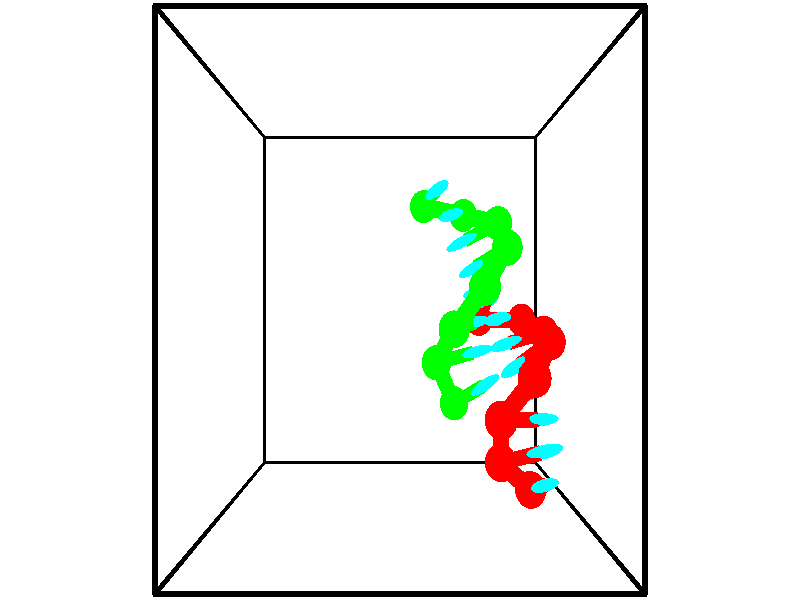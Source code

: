 // switches for output
#declare DRAW_BASES = 1; // possible values are 0, 1; only relevant for DNA ribbons
#declare DRAW_BASES_TYPE = 3; // possible values are 1, 2, 3; only relevant for DNA ribbons
#declare DRAW_FOG = 0; // set to 1 to enable fog

#include "colors.inc"

#include "transforms.inc"
background { rgb <1, 1, 1>}

#default {
   normal{
       ripples 0.25
       frequency 0.20
       turbulence 0.2
       lambda 5
   }
	finish {
		phong 0.1
		phong_size 40.
	}
}

// original window dimensions: 1024x640


// camera settings

camera {
	sky <-0, 1, 0>
	up <-0, 1, 0>
	right 1.6 * <1, 0, 0>
	location <2.5, 2.5, 11.1562>
	look_at <2.5, 2.5, 2.5>
	direction <0, 0, -8.6562>
	angle 67.0682
}


# declare cpy_camera_pos = <2.5, 2.5, 11.1562>;
# if (DRAW_FOG = 1)
fog {
	fog_type 2
	up vnormalize(cpy_camera_pos)
	color rgbt<1,1,1,0.3>
	distance 1e-5
	fog_alt 3e-3
	fog_offset 4
}
# end


// LIGHTS

# declare lum = 6;
global_settings {
	ambient_light rgb lum * <0.05, 0.05, 0.05>
	max_trace_level 15
}# declare cpy_direct_light_amount = 0.25;
light_source
{	1000 * <-1, -1, 1>,
	rgb lum * cpy_direct_light_amount
	parallel
}

light_source
{	1000 * <1, 1, -1>,
	rgb lum * cpy_direct_light_amount
	parallel
}

// strand 0

// nucleotide -1

// particle -1
sphere {
	<4.642676, -0.097206, 1.246478> 0.250000
	pigment { color rgbt <1,0,0,0> }
	no_shadow
}
cylinder {
	<4.685425, 0.032471, 1.622452>,  <4.711074, 0.110277, 1.848036>, 0.100000
	pigment { color rgbt <1,0,0,0> }
	no_shadow
}
cylinder {
	<4.685425, 0.032471, 1.622452>,  <4.642676, -0.097206, 1.246478>, 0.100000
	pigment { color rgbt <1,0,0,0> }
	no_shadow
}

// particle -1
sphere {
	<4.685425, 0.032471, 1.622452> 0.100000
	pigment { color rgbt <1,0,0,0> }
	no_shadow
}
sphere {
	0, 1
	scale<0.080000,0.200000,0.300000>
	matrix <-0.206667, 0.931945, -0.297938,
		-0.972557, -0.162413, 0.166598,
		0.106872, 0.324192, 0.939935,
		4.717486, 0.129728, 1.904432>
	pigment { color rgbt <0,1,1,0> }
	no_shadow
}
cylinder {
	<4.105559, 0.336462, 1.538455>,  <4.642676, -0.097206, 1.246478>, 0.130000
	pigment { color rgbt <1,0,0,0> }
	no_shadow
}

// nucleotide -1

// particle -1
sphere {
	<4.105559, 0.336462, 1.538455> 0.250000
	pigment { color rgbt <1,0,0,0> }
	no_shadow
}
cylinder {
	<4.469391, 0.445587, 1.663826>,  <4.687690, 0.511062, 1.739049>, 0.100000
	pigment { color rgbt <1,0,0,0> }
	no_shadow
}
cylinder {
	<4.469391, 0.445587, 1.663826>,  <4.105559, 0.336462, 1.538455>, 0.100000
	pigment { color rgbt <1,0,0,0> }
	no_shadow
}

// particle -1
sphere {
	<4.469391, 0.445587, 1.663826> 0.100000
	pigment { color rgbt <1,0,0,0> }
	no_shadow
}
sphere {
	0, 1
	scale<0.080000,0.200000,0.300000>
	matrix <-0.121971, 0.896352, -0.426235,
		-0.397224, 0.349466, 0.848579,
		0.909580, 0.272813, 0.313427,
		4.742265, 0.527431, 1.757854>
	pigment { color rgbt <0,1,1,0> }
	no_shadow
}
cylinder {
	<4.058855, 0.951953, 1.847404>,  <4.105559, 0.336462, 1.538455>, 0.130000
	pigment { color rgbt <1,0,0,0> }
	no_shadow
}

// nucleotide -1

// particle -1
sphere {
	<4.058855, 0.951953, 1.847404> 0.250000
	pigment { color rgbt <1,0,0,0> }
	no_shadow
}
cylinder {
	<4.437653, 0.936661, 1.719818>,  <4.664931, 0.927485, 1.643267>, 0.100000
	pigment { color rgbt <1,0,0,0> }
	no_shadow
}
cylinder {
	<4.437653, 0.936661, 1.719818>,  <4.058855, 0.951953, 1.847404>, 0.100000
	pigment { color rgbt <1,0,0,0> }
	no_shadow
}

// particle -1
sphere {
	<4.437653, 0.936661, 1.719818> 0.100000
	pigment { color rgbt <1,0,0,0> }
	no_shadow
}
sphere {
	0, 1
	scale<0.080000,0.200000,0.300000>
	matrix <-0.054731, 0.959177, -0.277462,
		0.316550, 0.280212, 0.906244,
		0.946996, -0.038230, -0.318964,
		4.721751, 0.925192, 1.624129>
	pigment { color rgbt <0,1,1,0> }
	no_shadow
}
cylinder {
	<4.556879, 1.504267, 1.938314>,  <4.058855, 0.951953, 1.847404>, 0.130000
	pigment { color rgbt <1,0,0,0> }
	no_shadow
}

// nucleotide -1

// particle -1
sphere {
	<4.556879, 1.504267, 1.938314> 0.250000
	pigment { color rgbt <1,0,0,0> }
	no_shadow
}
cylinder {
	<4.592545, 1.350388, 1.570824>,  <4.613944, 1.258060, 1.350329>, 0.100000
	pigment { color rgbt <1,0,0,0> }
	no_shadow
}
cylinder {
	<4.592545, 1.350388, 1.570824>,  <4.556879, 1.504267, 1.938314>, 0.100000
	pigment { color rgbt <1,0,0,0> }
	no_shadow
}

// particle -1
sphere {
	<4.592545, 1.350388, 1.570824> 0.100000
	pigment { color rgbt <1,0,0,0> }
	no_shadow
}
sphere {
	0, 1
	scale<0.080000,0.200000,0.300000>
	matrix <-0.284914, 0.874005, -0.393623,
		0.954397, 0.296855, -0.031676,
		0.089165, -0.384698, -0.918726,
		4.619294, 1.234978, 1.295206>
	pigment { color rgbt <0,1,1,0> }
	no_shadow
}
cylinder {
	<4.920879, 1.935054, 1.396297>,  <4.556879, 1.504267, 1.938314>, 0.130000
	pigment { color rgbt <1,0,0,0> }
	no_shadow
}

// nucleotide -1

// particle -1
sphere {
	<4.920879, 1.935054, 1.396297> 0.250000
	pigment { color rgbt <1,0,0,0> }
	no_shadow
}
cylinder {
	<4.649399, 1.724106, 1.191849>,  <4.486510, 1.597537, 1.069180>, 0.100000
	pigment { color rgbt <1,0,0,0> }
	no_shadow
}
cylinder {
	<4.649399, 1.724106, 1.191849>,  <4.920879, 1.935054, 1.396297>, 0.100000
	pigment { color rgbt <1,0,0,0> }
	no_shadow
}

// particle -1
sphere {
	<4.649399, 1.724106, 1.191849> 0.100000
	pigment { color rgbt <1,0,0,0> }
	no_shadow
}
sphere {
	0, 1
	scale<0.080000,0.200000,0.300000>
	matrix <-0.338728, 0.842296, -0.419286,
		0.651634, -0.111439, -0.750302,
		-0.678701, -0.527370, -0.511121,
		4.445788, 1.565895, 1.038512>
	pigment { color rgbt <0,1,1,0> }
	no_shadow
}
cylinder {
	<5.004461, 2.022082, 0.625170>,  <4.920879, 1.935054, 1.396297>, 0.130000
	pigment { color rgbt <1,0,0,0> }
	no_shadow
}

// nucleotide -1

// particle -1
sphere {
	<5.004461, 2.022082, 0.625170> 0.250000
	pigment { color rgbt <1,0,0,0> }
	no_shadow
}
cylinder {
	<4.621216, 1.934937, 0.699524>,  <4.391269, 1.882649, 0.744137>, 0.100000
	pigment { color rgbt <1,0,0,0> }
	no_shadow
}
cylinder {
	<4.621216, 1.934937, 0.699524>,  <5.004461, 2.022082, 0.625170>, 0.100000
	pigment { color rgbt <1,0,0,0> }
	no_shadow
}

// particle -1
sphere {
	<4.621216, 1.934937, 0.699524> 0.100000
	pigment { color rgbt <1,0,0,0> }
	no_shadow
}
sphere {
	0, 1
	scale<0.080000,0.200000,0.300000>
	matrix <-0.263389, 0.925181, -0.273250,
		-0.112447, -0.310765, -0.943812,
		-0.958113, -0.217864, 0.185886,
		4.333782, 1.869577, 0.755290>
	pigment { color rgbt <0,1,1,0> }
	no_shadow
}
cylinder {
	<4.743091, 2.192840, -0.003275>,  <5.004461, 2.022082, 0.625170>, 0.130000
	pigment { color rgbt <1,0,0,0> }
	no_shadow
}

// nucleotide -1

// particle -1
sphere {
	<4.743091, 2.192840, -0.003275> 0.250000
	pigment { color rgbt <1,0,0,0> }
	no_shadow
}
cylinder {
	<4.451538, 2.206482, 0.270241>,  <4.276606, 2.214667, 0.434350>, 0.100000
	pigment { color rgbt <1,0,0,0> }
	no_shadow
}
cylinder {
	<4.451538, 2.206482, 0.270241>,  <4.743091, 2.192840, -0.003275>, 0.100000
	pigment { color rgbt <1,0,0,0> }
	no_shadow
}

// particle -1
sphere {
	<4.451538, 2.206482, 0.270241> 0.100000
	pigment { color rgbt <1,0,0,0> }
	no_shadow
}
sphere {
	0, 1
	scale<0.080000,0.200000,0.300000>
	matrix <-0.245068, 0.919583, -0.307097,
		-0.639274, -0.391413, -0.661910,
		-0.728883, 0.034106, 0.683788,
		4.232873, 2.216714, 0.475377>
	pigment { color rgbt <0,1,1,0> }
	no_shadow
}
cylinder {
	<3.994059, 2.181168, -0.295712>,  <4.743091, 2.192840, -0.003275>, 0.130000
	pigment { color rgbt <1,0,0,0> }
	no_shadow
}

// nucleotide -1

// particle -1
sphere {
	<3.994059, 2.181168, -0.295712> 0.250000
	pigment { color rgbt <1,0,0,0> }
	no_shadow
}
cylinder {
	<4.046112, 2.377365, 0.048958>,  <4.077344, 2.495083, 0.255760>, 0.100000
	pigment { color rgbt <1,0,0,0> }
	no_shadow
}
cylinder {
	<4.046112, 2.377365, 0.048958>,  <3.994059, 2.181168, -0.295712>, 0.100000
	pigment { color rgbt <1,0,0,0> }
	no_shadow
}

// particle -1
sphere {
	<4.046112, 2.377365, 0.048958> 0.100000
	pigment { color rgbt <1,0,0,0> }
	no_shadow
}
sphere {
	0, 1
	scale<0.080000,0.200000,0.300000>
	matrix <-0.197679, 0.864452, -0.462219,
		-0.971591, -0.110185, 0.209453,
		0.130133, 0.490492, 0.861674,
		4.085152, 2.524513, 0.307460>
	pigment { color rgbt <0,1,1,0> }
	no_shadow
}
// strand 1

// nucleotide -1

// particle -1
sphere {
	<2.933144, 3.931803, 0.057333> 0.250000
	pigment { color rgbt <0,1,0,0> }
	no_shadow
}
cylinder {
	<3.050629, 4.018494, 0.429733>,  <3.121119, 4.070508, 0.653174>, 0.100000
	pigment { color rgbt <0,1,0,0> }
	no_shadow
}
cylinder {
	<3.050629, 4.018494, 0.429733>,  <2.933144, 3.931803, 0.057333>, 0.100000
	pigment { color rgbt <0,1,0,0> }
	no_shadow
}

// particle -1
sphere {
	<3.050629, 4.018494, 0.429733> 0.100000
	pigment { color rgbt <0,1,0,0> }
	no_shadow
}
sphere {
	0, 1
	scale<0.080000,0.200000,0.300000>
	matrix <0.434799, -0.897661, 0.071794,
		0.851283, 0.383711, -0.357886,
		0.293712, 0.216725, 0.931001,
		3.138742, 4.083511, 0.709034>
	pigment { color rgbt <0,1,1,0> }
	no_shadow
}
cylinder {
	<3.662273, 3.794454, 0.071347>,  <2.933144, 3.931803, 0.057333>, 0.130000
	pigment { color rgbt <0,1,0,0> }
	no_shadow
}

// nucleotide -1

// particle -1
sphere {
	<3.662273, 3.794454, 0.071347> 0.250000
	pigment { color rgbt <0,1,0,0> }
	no_shadow
}
cylinder {
	<3.503674, 3.754547, 0.436386>,  <3.408514, 3.730603, 0.655410>, 0.100000
	pigment { color rgbt <0,1,0,0> }
	no_shadow
}
cylinder {
	<3.503674, 3.754547, 0.436386>,  <3.662273, 3.794454, 0.071347>, 0.100000
	pigment { color rgbt <0,1,0,0> }
	no_shadow
}

// particle -1
sphere {
	<3.503674, 3.754547, 0.436386> 0.100000
	pigment { color rgbt <0,1,0,0> }
	no_shadow
}
sphere {
	0, 1
	scale<0.080000,0.200000,0.300000>
	matrix <0.275955, -0.961056, 0.014830,
		0.875578, 0.257716, 0.408589,
		-0.396499, -0.099768, 0.912598,
		3.384724, 3.724617, 0.710166>
	pigment { color rgbt <0,1,1,0> }
	no_shadow
}
cylinder {
	<4.218203, 3.624766, 0.538006>,  <3.662273, 3.794454, 0.071347>, 0.130000
	pigment { color rgbt <0,1,0,0> }
	no_shadow
}

// nucleotide -1

// particle -1
sphere {
	<4.218203, 3.624766, 0.538006> 0.250000
	pigment { color rgbt <0,1,0,0> }
	no_shadow
}
cylinder {
	<3.855358, 3.464081, 0.588242>,  <3.637651, 3.367669, 0.618383>, 0.100000
	pigment { color rgbt <0,1,0,0> }
	no_shadow
}
cylinder {
	<3.855358, 3.464081, 0.588242>,  <4.218203, 3.624766, 0.538006>, 0.100000
	pigment { color rgbt <0,1,0,0> }
	no_shadow
}

// particle -1
sphere {
	<3.855358, 3.464081, 0.588242> 0.100000
	pigment { color rgbt <0,1,0,0> }
	no_shadow
}
sphere {
	0, 1
	scale<0.080000,0.200000,0.300000>
	matrix <0.405974, -0.913838, 0.009260,
		0.111048, 0.059386, 0.992039,
		-0.907113, -0.401714, 0.125589,
		3.583224, 3.343567, 0.625918>
	pigment { color rgbt <0,1,1,0> }
	no_shadow
}
cylinder {
	<4.267488, 3.218075, 1.203022>,  <4.218203, 3.624766, 0.538006>, 0.130000
	pigment { color rgbt <0,1,0,0> }
	no_shadow
}

// nucleotide -1

// particle -1
sphere {
	<4.267488, 3.218075, 1.203022> 0.250000
	pigment { color rgbt <0,1,0,0> }
	no_shadow
}
cylinder {
	<3.981060, 3.069260, 0.966774>,  <3.809203, 2.979970, 0.825025>, 0.100000
	pigment { color rgbt <0,1,0,0> }
	no_shadow
}
cylinder {
	<3.981060, 3.069260, 0.966774>,  <4.267488, 3.218075, 1.203022>, 0.100000
	pigment { color rgbt <0,1,0,0> }
	no_shadow
}

// particle -1
sphere {
	<3.981060, 3.069260, 0.966774> 0.100000
	pigment { color rgbt <0,1,0,0> }
	no_shadow
}
sphere {
	0, 1
	scale<0.080000,0.200000,0.300000>
	matrix <0.400977, -0.911830, 0.088225,
		-0.571368, -0.173650, 0.802112,
		-0.716070, -0.372038, -0.590620,
		3.766239, 2.957648, 0.789588>
	pigment { color rgbt <0,1,1,0> }
	no_shadow
}
cylinder {
	<3.841213, 2.672526, 1.628385>,  <4.267488, 3.218075, 1.203022>, 0.130000
	pigment { color rgbt <0,1,0,0> }
	no_shadow
}

// nucleotide -1

// particle -1
sphere {
	<3.841213, 2.672526, 1.628385> 0.250000
	pigment { color rgbt <0,1,0,0> }
	no_shadow
}
cylinder {
	<3.802933, 2.630142, 1.232483>,  <3.779965, 2.604712, 0.994942>, 0.100000
	pigment { color rgbt <0,1,0,0> }
	no_shadow
}
cylinder {
	<3.802933, 2.630142, 1.232483>,  <3.841213, 2.672526, 1.628385>, 0.100000
	pigment { color rgbt <0,1,0,0> }
	no_shadow
}

// particle -1
sphere {
	<3.802933, 2.630142, 1.232483> 0.100000
	pigment { color rgbt <0,1,0,0> }
	no_shadow
}
sphere {
	0, 1
	scale<0.080000,0.200000,0.300000>
	matrix <0.225827, -0.970703, 0.082086,
		-0.969455, -0.215657, 0.116826,
		-0.095701, -0.105961, -0.989754,
		3.774223, 2.598354, 0.935557>
	pigment { color rgbt <0,1,1,0> }
	no_shadow
}
cylinder {
	<3.368004, 2.110402, 1.480270>,  <3.841213, 2.672526, 1.628385>, 0.130000
	pigment { color rgbt <0,1,0,0> }
	no_shadow
}

// nucleotide -1

// particle -1
sphere {
	<3.368004, 2.110402, 1.480270> 0.250000
	pigment { color rgbt <0,1,0,0> }
	no_shadow
}
cylinder {
	<3.601170, 2.152695, 1.158020>,  <3.741069, 2.178070, 0.964670>, 0.100000
	pigment { color rgbt <0,1,0,0> }
	no_shadow
}
cylinder {
	<3.601170, 2.152695, 1.158020>,  <3.368004, 2.110402, 1.480270>, 0.100000
	pigment { color rgbt <0,1,0,0> }
	no_shadow
}

// particle -1
sphere {
	<3.601170, 2.152695, 1.158020> 0.100000
	pigment { color rgbt <0,1,0,0> }
	no_shadow
}
sphere {
	0, 1
	scale<0.080000,0.200000,0.300000>
	matrix <0.203238, -0.978953, 0.018575,
		-0.786705, -0.174561, -0.592135,
		0.582915, 0.105732, -0.805625,
		3.776044, 2.184414, 0.916333>
	pigment { color rgbt <0,1,1,0> }
	no_shadow
}
cylinder {
	<3.119354, 1.611141, 0.892472>,  <3.368004, 2.110402, 1.480270>, 0.130000
	pigment { color rgbt <0,1,0,0> }
	no_shadow
}

// nucleotide -1

// particle -1
sphere {
	<3.119354, 1.611141, 0.892472> 0.250000
	pigment { color rgbt <0,1,0,0> }
	no_shadow
}
cylinder {
	<3.507244, 1.694000, 0.840744>,  <3.739978, 1.743716, 0.809707>, 0.100000
	pigment { color rgbt <0,1,0,0> }
	no_shadow
}
cylinder {
	<3.507244, 1.694000, 0.840744>,  <3.119354, 1.611141, 0.892472>, 0.100000
	pigment { color rgbt <0,1,0,0> }
	no_shadow
}

// particle -1
sphere {
	<3.507244, 1.694000, 0.840744> 0.100000
	pigment { color rgbt <0,1,0,0> }
	no_shadow
}
sphere {
	0, 1
	scale<0.080000,0.200000,0.300000>
	matrix <0.220170, -0.970722, 0.096038,
		-0.105640, -0.121603, -0.986941,
		0.969724, 0.207149, -0.129321,
		3.798162, 1.756145, 0.801948>
	pigment { color rgbt <0,1,1,0> }
	no_shadow
}
cylinder {
	<3.457247, 0.977020, 0.474330>,  <3.119354, 1.611141, 0.892472>, 0.130000
	pigment { color rgbt <0,1,0,0> }
	no_shadow
}

// nucleotide -1

// particle -1
sphere {
	<3.457247, 0.977020, 0.474330> 0.250000
	pigment { color rgbt <0,1,0,0> }
	no_shadow
}
cylinder {
	<3.735279, 1.157166, 0.698486>,  <3.902098, 1.265253, 0.832980>, 0.100000
	pigment { color rgbt <0,1,0,0> }
	no_shadow
}
cylinder {
	<3.735279, 1.157166, 0.698486>,  <3.457247, 0.977020, 0.474330>, 0.100000
	pigment { color rgbt <0,1,0,0> }
	no_shadow
}

// particle -1
sphere {
	<3.735279, 1.157166, 0.698486> 0.100000
	pigment { color rgbt <0,1,0,0> }
	no_shadow
}
sphere {
	0, 1
	scale<0.080000,0.200000,0.300000>
	matrix <0.509240, -0.858640, 0.058419,
		0.507483, 0.244767, -0.826166,
		0.695080, 0.450363, 0.560390,
		3.943803, 1.292274, 0.866603>
	pigment { color rgbt <0,1,1,0> }
	no_shadow
}
// box output
cylinder {
	<0.000000, 0.000000, 0.000000>,  <5.000000, 0.000000, 0.000000>, 0.025000
	pigment { color rgbt <0,0,0,0> }
	no_shadow
}
cylinder {
	<0.000000, 0.000000, 0.000000>,  <0.000000, 5.000000, 0.000000>, 0.025000
	pigment { color rgbt <0,0,0,0> }
	no_shadow
}
cylinder {
	<0.000000, 0.000000, 0.000000>,  <0.000000, 0.000000, 5.000000>, 0.025000
	pigment { color rgbt <0,0,0,0> }
	no_shadow
}
cylinder {
	<5.000000, 5.000000, 5.000000>,  <0.000000, 5.000000, 5.000000>, 0.025000
	pigment { color rgbt <0,0,0,0> }
	no_shadow
}
cylinder {
	<5.000000, 5.000000, 5.000000>,  <5.000000, 0.000000, 5.000000>, 0.025000
	pigment { color rgbt <0,0,0,0> }
	no_shadow
}
cylinder {
	<5.000000, 5.000000, 5.000000>,  <5.000000, 5.000000, 0.000000>, 0.025000
	pigment { color rgbt <0,0,0,0> }
	no_shadow
}
cylinder {
	<0.000000, 0.000000, 5.000000>,  <0.000000, 5.000000, 5.000000>, 0.025000
	pigment { color rgbt <0,0,0,0> }
	no_shadow
}
cylinder {
	<0.000000, 0.000000, 5.000000>,  <5.000000, 0.000000, 5.000000>, 0.025000
	pigment { color rgbt <0,0,0,0> }
	no_shadow
}
cylinder {
	<5.000000, 5.000000, 0.000000>,  <0.000000, 5.000000, 0.000000>, 0.025000
	pigment { color rgbt <0,0,0,0> }
	no_shadow
}
cylinder {
	<5.000000, 5.000000, 0.000000>,  <5.000000, 0.000000, 0.000000>, 0.025000
	pigment { color rgbt <0,0,0,0> }
	no_shadow
}
cylinder {
	<5.000000, 0.000000, 5.000000>,  <5.000000, 0.000000, 0.000000>, 0.025000
	pigment { color rgbt <0,0,0,0> }
	no_shadow
}
cylinder {
	<0.000000, 5.000000, 0.000000>,  <0.000000, 5.000000, 5.000000>, 0.025000
	pigment { color rgbt <0,0,0,0> }
	no_shadow
}
// end of box output
